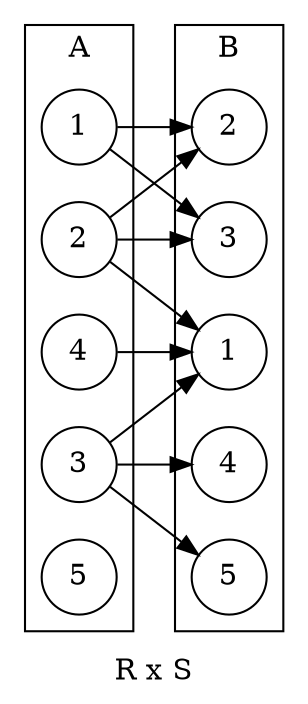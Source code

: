 digraph graph_04 {
	node [shape=plaintext]
	 label="R x S"
	 rankdir=LR;
	subgraph cluster_dom {
		node [shape=circle]
		 label="A"
		1
		2
		3
		4
		5
	}
	subgraph cluster_rng {
		node [shape=circle]
		 label="B"
		"1R" [label=1]
		"2R" [label=2]
		"3R" [label=3]
		"4R" [label=4]
		"5R" [label=5]
	}
	1 -> "3R"
	1 -> "2R"
	2 -> "1R"
	3 -> "4R"
	3 -> "1R"
	2 -> "3R"
	2 -> "2R"
	4 -> "1R"
	3 -> "5R"
}

